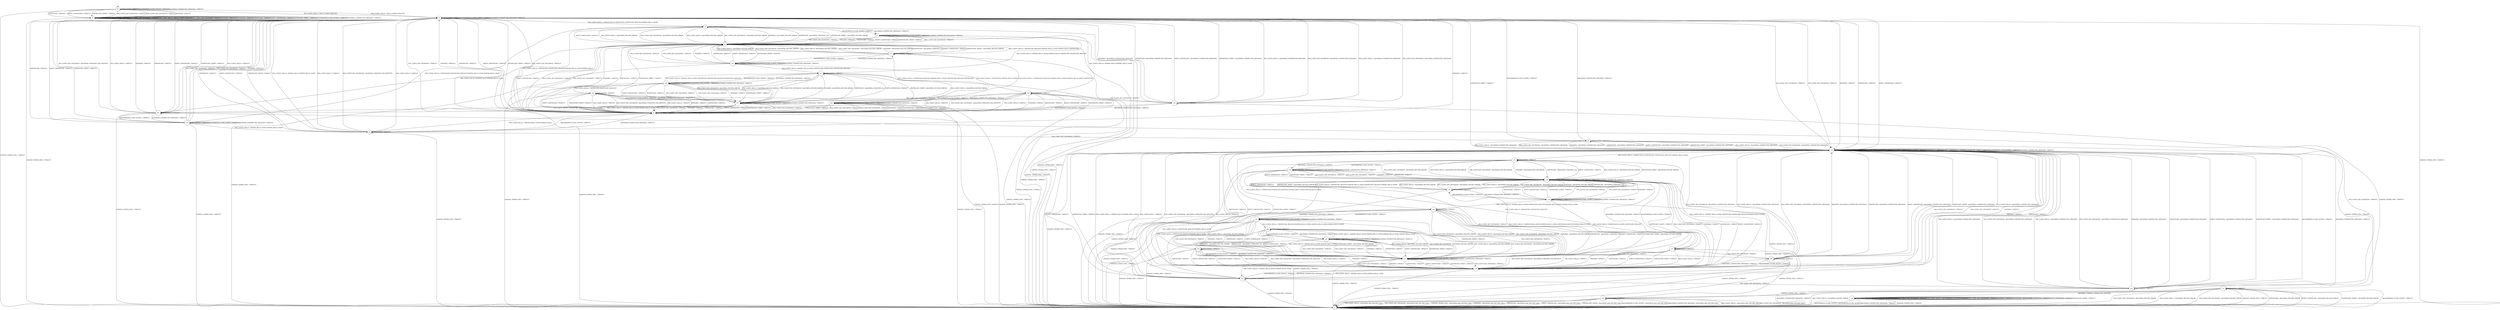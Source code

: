 digraph g {
__start0 [label="" shape="none"];

	s0 [shape="circle" label="s0"];
	s1 [shape="circle" label="s1"];
	s2 [shape="circle" label="s2"];
	s3 [shape="circle" label="s3"];
	s4 [shape="circle" label="s4"];
	s5 [shape="circle" label="s5"];
	s6 [shape="circle" label="s6"];
	s7 [shape="circle" label="s7"];
	s8 [shape="circle" label="s8"];
	s9 [shape="circle" label="s9"];
	s10 [shape="circle" label="s10"];
	s11 [shape="circle" label="s11"];
	s12 [shape="circle" label="s12"];
	s13 [shape="circle" label="s13"];
	s14 [shape="circle" label="s14"];
	s15 [shape="circle" label="s15"];
	s16 [shape="circle" label="s16"];
	s17 [shape="circle" label="s17"];
	s18 [shape="circle" label="s18"];
	s19 [shape="circle" label="s19"];
	s20 [shape="circle" label="s20"];
	s21 [shape="circle" label="s21"];
	s22 [shape="circle" label="s22"];
	s23 [shape="circle" label="s23"];
	s24 [shape="circle" label="s24"];
	s25 [shape="circle" label="s25"];
	s26 [shape="circle" label="s26"];
	s27 [shape="circle" label="s27"];
	s28 [shape="circle" label="s28"];
	s29 [shape="circle" label="s29"];
	s30 [shape="circle" label="s30"];
	s31 [shape="circle" label="s31"];
	s32 [shape="circle" label="s32"];
	s33 [shape="circle" label="s33"];
	s34 [shape="circle" label="s34"];
	s35 [shape="circle" label="s35"];
	s36 [shape="circle" label="s36"];
	s37 [shape="circle" label="s37"];
	s38 [shape="circle" label="s38"];
	s39 [shape="circle" label="s39"];
	s40 [shape="circle" label="s40"];
	s0 -> s2 [label="RSA_CLIENT_HELLO / HELLO_VERIFY_REQUEST"];
	s0 -> s7 [label="RSA_CLIENT_KEY_EXCHANGE / TIMEOUT"];
	s0 -> s2 [label="PSK_CLIENT_HELLO / HELLO_VERIFY_REQUEST"];
	s0 -> s7 [label="PSK_CLIENT_KEY_EXCHANGE / TIMEOUT"];
	s0 -> s1 [label="CHANGE_CIPHER_SPEC / TIMEOUT"];
	s0 -> s7 [label="FINISHED / TIMEOUT"];
	s0 -> s0 [label="APPLICATION / TIMEOUT"];
	s0 -> s7 [label="CERTIFICATE / TIMEOUT"];
	s0 -> s7 [label="EMPTY_CERTIFICATE / TIMEOUT"];
	s0 -> s7 [label="CERTIFICATE_VERIFY / TIMEOUT"];
	s0 -> s0 [label="Alert(WARNING,CLOSE_NOTIFY) / TIMEOUT"];
	s0 -> s0 [label="Alert(FATAL,UNEXPECTED_MESSAGE) / TIMEOUT"];
	s1 -> s1 [label="RSA_CLIENT_HELLO / TIMEOUT"];
	s1 -> s1 [label="RSA_CLIENT_KEY_EXCHANGE / TIMEOUT"];
	s1 -> s1 [label="PSK_CLIENT_HELLO / TIMEOUT"];
	s1 -> s1 [label="PSK_CLIENT_KEY_EXCHANGE / TIMEOUT"];
	s1 -> s1 [label="CHANGE_CIPHER_SPEC / TIMEOUT"];
	s1 -> s1 [label="FINISHED / TIMEOUT"];
	s1 -> s1 [label="APPLICATION / TIMEOUT"];
	s1 -> s1 [label="CERTIFICATE / TIMEOUT"];
	s1 -> s1 [label="EMPTY_CERTIFICATE / TIMEOUT"];
	s1 -> s1 [label="CERTIFICATE_VERIFY / TIMEOUT"];
	s1 -> s1 [label="Alert(WARNING,CLOSE_NOTIFY) / TIMEOUT"];
	s1 -> s1 [label="Alert(FATAL,UNEXPECTED_MESSAGE) / TIMEOUT"];
	s2 -> s3 [label="RSA_CLIENT_HELLO / SERVER_HELLO,CERTIFICATE,CERTIFICATE_REQUEST,SERVER_HELLO_DONE"];
	s2 -> s10 [label="RSA_CLIENT_KEY_EXCHANGE / TIMEOUT"];
	s2 -> s8 [label="PSK_CLIENT_HELLO / SERVER_HELLO,SERVER_HELLO_DONE"];
	s2 -> s10 [label="PSK_CLIENT_KEY_EXCHANGE / TIMEOUT"];
	s2 -> s1 [label="CHANGE_CIPHER_SPEC / TIMEOUT"];
	s2 -> s10 [label="FINISHED / TIMEOUT"];
	s2 -> s2 [label="APPLICATION / TIMEOUT"];
	s2 -> s10 [label="CERTIFICATE / TIMEOUT"];
	s2 -> s10 [label="EMPTY_CERTIFICATE / TIMEOUT"];
	s2 -> s10 [label="CERTIFICATE_VERIFY / TIMEOUT"];
	s2 -> s2 [label="Alert(WARNING,CLOSE_NOTIFY) / TIMEOUT"];
	s2 -> s2 [label="Alert(FATAL,UNEXPECTED_MESSAGE) / TIMEOUT"];
	s3 -> s4 [label="RSA_CLIENT_HELLO / Alert(FATAL,DECODE_ERROR)"];
	s3 -> s4 [label="RSA_CLIENT_KEY_EXCHANGE / Alert(FATAL,DECODE_ERROR)"];
	s3 -> s4 [label="PSK_CLIENT_HELLO / Alert(FATAL,DECODE_ERROR)"];
	s3 -> s4 [label="PSK_CLIENT_KEY_EXCHANGE / Alert(FATAL,DECODE_ERROR)"];
	s3 -> s1 [label="CHANGE_CIPHER_SPEC / TIMEOUT"];
	s3 -> s4 [label="FINISHED / Alert(FATAL,DECODE_ERROR)"];
	s3 -> s3 [label="APPLICATION / TIMEOUT"];
	s3 -> s4 [label="CERTIFICATE / Alert(FATAL,UNKNOWN_CA)"];
	s3 -> s4 [label="EMPTY_CERTIFICATE / TIMEOUT"];
	s3 -> s4 [label="CERTIFICATE_VERIFY / Alert(FATAL,DECODE_ERROR)"];
	s3 -> s5 [label="Alert(WARNING,CLOSE_NOTIFY) / TIMEOUT"];
	s3 -> s5 [label="Alert(FATAL,UNEXPECTED_MESSAGE) / TIMEOUT"];
	s4 -> s30 [label="RSA_CLIENT_HELLO / CERTIFICATE_REQUEST,SERVER_HELLO_DONE,SERVER_HELLO,CERTIFICATE"];
	s4 -> s6 [label="RSA_CLIENT_KEY_EXCHANGE / TIMEOUT"];
	s4 -> s25 [label="PSK_CLIENT_HELLO / SERVER_HELLO,SERVER_HELLO_DONE"];
	s4 -> s6 [label="PSK_CLIENT_KEY_EXCHANGE / TIMEOUT"];
	s4 -> s1 [label="CHANGE_CIPHER_SPEC / TIMEOUT"];
	s4 -> s6 [label="FINISHED / TIMEOUT"];
	s4 -> s4 [label="APPLICATION / TIMEOUT"];
	s4 -> s6 [label="CERTIFICATE / TIMEOUT"];
	s4 -> s6 [label="EMPTY_CERTIFICATE / TIMEOUT"];
	s4 -> s6 [label="CERTIFICATE_VERIFY / TIMEOUT"];
	s4 -> s4 [label="Alert(WARNING,CLOSE_NOTIFY) / TIMEOUT"];
	s4 -> s4 [label="Alert(FATAL,UNEXPECTED_MESSAGE) / TIMEOUT"];
	s5 -> s13 [label="RSA_CLIENT_HELLO / SERVER_HELLO_DONE,SERVER_HELLO,CERTIFICATE,CERTIFICATE_REQUEST"];
	s5 -> s4 [label="RSA_CLIENT_KEY_EXCHANGE / TIMEOUT"];
	s5 -> s28 [label="PSK_CLIENT_HELLO / SERVER_HELLO,SERVER_HELLO_DONE"];
	s5 -> s4 [label="PSK_CLIENT_KEY_EXCHANGE / TIMEOUT"];
	s5 -> s1 [label="CHANGE_CIPHER_SPEC / TIMEOUT"];
	s5 -> s4 [label="FINISHED / TIMEOUT"];
	s5 -> s5 [label="APPLICATION / TIMEOUT"];
	s5 -> s4 [label="CERTIFICATE / TIMEOUT"];
	s5 -> s4 [label="EMPTY_CERTIFICATE / TIMEOUT"];
	s5 -> s4 [label="CERTIFICATE_VERIFY / TIMEOUT"];
	s5 -> s5 [label="Alert(WARNING,CLOSE_NOTIFY) / TIMEOUT"];
	s5 -> s5 [label="Alert(FATAL,UNEXPECTED_MESSAGE) / TIMEOUT"];
	s6 -> s3 [label="RSA_CLIENT_HELLO / CERTIFICATE,CERTIFICATE_REQUEST,SERVER_HELLO_DONE,SERVER_HELLO"];
	s6 -> s2 [label="RSA_CLIENT_KEY_EXCHANGE / TIMEOUT"];
	s6 -> s8 [label="PSK_CLIENT_HELLO / SERVER_HELLO_DONE,SERVER_HELLO"];
	s6 -> s2 [label="PSK_CLIENT_KEY_EXCHANGE / TIMEOUT"];
	s6 -> s1 [label="CHANGE_CIPHER_SPEC / TIMEOUT"];
	s6 -> s2 [label="FINISHED / TIMEOUT"];
	s6 -> s6 [label="APPLICATION / TIMEOUT"];
	s6 -> s2 [label="CERTIFICATE / TIMEOUT"];
	s6 -> s2 [label="EMPTY_CERTIFICATE / TIMEOUT"];
	s6 -> s2 [label="CERTIFICATE_VERIFY / TIMEOUT"];
	s6 -> s6 [label="Alert(WARNING,CLOSE_NOTIFY) / TIMEOUT"];
	s6 -> s6 [label="Alert(FATAL,UNEXPECTED_MESSAGE) / TIMEOUT"];
	s7 -> s7 [label="RSA_CLIENT_HELLO / HELLO_VERIFY_REQUEST"];
	s7 -> s7 [label="RSA_CLIENT_KEY_EXCHANGE / TIMEOUT"];
	s7 -> s7 [label="PSK_CLIENT_HELLO / HELLO_VERIFY_REQUEST"];
	s7 -> s7 [label="PSK_CLIENT_KEY_EXCHANGE / TIMEOUT"];
	s7 -> s1 [label="CHANGE_CIPHER_SPEC / TIMEOUT"];
	s7 -> s7 [label="FINISHED / TIMEOUT"];
	s7 -> s7 [label="APPLICATION / TIMEOUT"];
	s7 -> s7 [label="CERTIFICATE / TIMEOUT"];
	s7 -> s7 [label="EMPTY_CERTIFICATE / TIMEOUT"];
	s7 -> s7 [label="CERTIFICATE_VERIFY / TIMEOUT"];
	s7 -> s7 [label="Alert(WARNING,CLOSE_NOTIFY) / TIMEOUT"];
	s7 -> s7 [label="Alert(FATAL,UNEXPECTED_MESSAGE) / TIMEOUT"];
	s8 -> s2 [label="RSA_CLIENT_HELLO / TIMEOUT"];
	s8 -> s2 [label="RSA_CLIENT_KEY_EXCHANGE / Alert(FATAL,UNKNOWN_PSK_IDENTITY)"];
	s8 -> s2 [label="PSK_CLIENT_HELLO / TIMEOUT"];
	s8 -> s9 [label="PSK_CLIENT_KEY_EXCHANGE / TIMEOUT"];
	s8 -> s1 [label="CHANGE_CIPHER_SPEC / TIMEOUT"];
	s8 -> s2 [label="FINISHED / TIMEOUT"];
	s8 -> s8 [label="APPLICATION / TIMEOUT"];
	s8 -> s2 [label="CERTIFICATE / TIMEOUT"];
	s8 -> s2 [label="EMPTY_CERTIFICATE / TIMEOUT"];
	s8 -> s2 [label="CERTIFICATE_VERIFY / TIMEOUT"];
	s8 -> s6 [label="Alert(WARNING,CLOSE_NOTIFY) / TIMEOUT"];
	s8 -> s6 [label="Alert(FATAL,UNEXPECTED_MESSAGE) / TIMEOUT"];
	s9 -> s10 [label="RSA_CLIENT_HELLO / Alert(FATAL,UNEXPECTED_MESSAGE)"];
	s9 -> s10 [label="RSA_CLIENT_KEY_EXCHANGE / Alert(FATAL,UNEXPECTED_MESSAGE)"];
	s9 -> s10 [label="PSK_CLIENT_HELLO / Alert(FATAL,UNEXPECTED_MESSAGE)"];
	s9 -> s10 [label="PSK_CLIENT_KEY_EXCHANGE / Alert(FATAL,UNEXPECTED_MESSAGE)"];
	s9 -> s12 [label="CHANGE_CIPHER_SPEC / TIMEOUT"];
	s9 -> s10 [label="FINISHED / Alert(FATAL,UNEXPECTED_MESSAGE)"];
	s9 -> s9 [label="APPLICATION / TIMEOUT"];
	s9 -> s10 [label="CERTIFICATE / Alert(FATAL,UNEXPECTED_MESSAGE)"];
	s9 -> s10 [label="EMPTY_CERTIFICATE / Alert(FATAL,UNEXPECTED_MESSAGE)"];
	s9 -> s10 [label="CERTIFICATE_VERIFY / Alert(FATAL,UNEXPECTED_MESSAGE)"];
	s9 -> s2 [label="Alert(WARNING,CLOSE_NOTIFY) / TIMEOUT"];
	s9 -> s2 [label="Alert(FATAL,UNEXPECTED_MESSAGE) / TIMEOUT"];
	s10 -> s11 [label="RSA_CLIENT_HELLO / SERVER_HELLO,CERTIFICATE,CERTIFICATE_REQUEST,SERVER_HELLO_DONE"];
	s10 -> s10 [label="RSA_CLIENT_KEY_EXCHANGE / TIMEOUT"];
	s10 -> s23 [label="PSK_CLIENT_HELLO / SERVER_HELLO,SERVER_HELLO_DONE"];
	s10 -> s10 [label="PSK_CLIENT_KEY_EXCHANGE / TIMEOUT"];
	s10 -> s1 [label="CHANGE_CIPHER_SPEC / TIMEOUT"];
	s10 -> s10 [label="FINISHED / TIMEOUT"];
	s10 -> s10 [label="APPLICATION / TIMEOUT"];
	s10 -> s10 [label="CERTIFICATE / TIMEOUT"];
	s10 -> s10 [label="EMPTY_CERTIFICATE / TIMEOUT"];
	s10 -> s10 [label="CERTIFICATE_VERIFY / TIMEOUT"];
	s10 -> s10 [label="Alert(WARNING,CLOSE_NOTIFY) / TIMEOUT"];
	s10 -> s10 [label="Alert(FATAL,UNEXPECTED_MESSAGE) / TIMEOUT"];
	s11 -> s14 [label="RSA_CLIENT_HELLO / Alert(FATAL,DECODE_ERROR)"];
	s11 -> s14 [label="RSA_CLIENT_KEY_EXCHANGE / Alert(FATAL,DECODE_ERROR)"];
	s11 -> s14 [label="PSK_CLIENT_HELLO / Alert(FATAL,DECODE_ERROR)"];
	s11 -> s14 [label="PSK_CLIENT_KEY_EXCHANGE / Alert(FATAL,DECODE_ERROR)"];
	s11 -> s1 [label="CHANGE_CIPHER_SPEC / TIMEOUT"];
	s11 -> s14 [label="FINISHED / Alert(FATAL,DECODE_ERROR)"];
	s11 -> s11 [label="APPLICATION / TIMEOUT"];
	s11 -> s14 [label="CERTIFICATE / Alert(FATAL,UNKNOWN_CA)"];
	s11 -> s14 [label="EMPTY_CERTIFICATE / TIMEOUT"];
	s11 -> s14 [label="CERTIFICATE_VERIFY / Alert(FATAL,DECODE_ERROR)"];
	s11 -> s15 [label="Alert(WARNING,CLOSE_NOTIFY) / TIMEOUT"];
	s11 -> s15 [label="Alert(FATAL,UNEXPECTED_MESSAGE) / TIMEOUT"];
	s12 -> s1 [label="RSA_CLIENT_HELLO / Alert(FATAL,DECODE_ERROR)"];
	s12 -> s1 [label="RSA_CLIENT_KEY_EXCHANGE / Alert(FATAL,DECODE_ERROR)"];
	s12 -> s1 [label="PSK_CLIENT_HELLO / Alert(FATAL,DECODE_ERROR)"];
	s12 -> s1 [label="PSK_CLIENT_KEY_EXCHANGE / Alert(FATAL,DECODE_ERROR)"];
	s12 -> s1 [label="CHANGE_CIPHER_SPEC / TIMEOUT"];
	s12 -> s16 [label="FINISHED / CHANGE_CIPHER_SPEC,FINISHED"];
	s12 -> s12 [label="APPLICATION / TIMEOUT"];
	s12 -> s1 [label="CERTIFICATE / Alert(FATAL,DECODE_ERROR)"];
	s12 -> s1 [label="EMPTY_CERTIFICATE / Alert(FATAL,DECODE_ERROR)"];
	s12 -> s1 [label="CERTIFICATE_VERIFY / Alert(FATAL,DECODE_ERROR)"];
	s12 -> s1 [label="Alert(WARNING,CLOSE_NOTIFY) / TIMEOUT"];
	s12 -> s1 [label="Alert(FATAL,UNEXPECTED_MESSAGE) / TIMEOUT"];
	s13 -> s17 [label="RSA_CLIENT_HELLO / Alert(FATAL,DECODE_ERROR)"];
	s13 -> s17 [label="RSA_CLIENT_KEY_EXCHANGE / Alert(FATAL,DECODE_ERROR)"];
	s13 -> s17 [label="PSK_CLIENT_HELLO / Alert(FATAL,DECODE_ERROR)"];
	s13 -> s17 [label="PSK_CLIENT_KEY_EXCHANGE / Alert(FATAL,DECODE_ERROR)"];
	s13 -> s1 [label="CHANGE_CIPHER_SPEC / TIMEOUT"];
	s13 -> s17 [label="FINISHED / Alert(FATAL,DECODE_ERROR)"];
	s13 -> s13 [label="APPLICATION / TIMEOUT"];
	s13 -> s17 [label="CERTIFICATE / Alert(FATAL,UNKNOWN_CA)"];
	s13 -> s17 [label="EMPTY_CERTIFICATE / TIMEOUT"];
	s13 -> s17 [label="CERTIFICATE_VERIFY / Alert(FATAL,DECODE_ERROR)"];
	s13 -> s18 [label="Alert(WARNING,CLOSE_NOTIFY) / TIMEOUT"];
	s13 -> s18 [label="Alert(FATAL,UNEXPECTED_MESSAGE) / TIMEOUT"];
	s14 -> s37 [label="RSA_CLIENT_HELLO / CERTIFICATE_REQUEST,SERVER_HELLO_DONE,CERTIFICATE_REQUEST,SERVER_HELLO_DONE"];
	s14 -> s19 [label="RSA_CLIENT_KEY_EXCHANGE / TIMEOUT"];
	s14 -> s23 [label="PSK_CLIENT_HELLO / CERTIFICATE_REQUEST,SERVER_HELLO_DONE"];
	s14 -> s19 [label="PSK_CLIENT_KEY_EXCHANGE / TIMEOUT"];
	s14 -> s1 [label="CHANGE_CIPHER_SPEC / TIMEOUT"];
	s14 -> s19 [label="FINISHED / TIMEOUT"];
	s14 -> s14 [label="APPLICATION / TIMEOUT"];
	s14 -> s19 [label="CERTIFICATE / TIMEOUT"];
	s14 -> s19 [label="EMPTY_CERTIFICATE / TIMEOUT"];
	s14 -> s19 [label="CERTIFICATE_VERIFY / TIMEOUT"];
	s14 -> s14 [label="Alert(WARNING,CLOSE_NOTIFY) / TIMEOUT"];
	s14 -> s14 [label="Alert(FATAL,UNEXPECTED_MESSAGE) / TIMEOUT"];
	s15 -> s20 [label="RSA_CLIENT_HELLO / CERTIFICATE,CERTIFICATE_REQUEST,SERVER_HELLO_DONE,SERVER_HELLO_DONE"];
	s15 -> s14 [label="RSA_CLIENT_KEY_EXCHANGE / TIMEOUT"];
	s15 -> s27 [label="PSK_CLIENT_HELLO / CERTIFICATE,CERTIFICATE_REQUEST"];
	s15 -> s14 [label="PSK_CLIENT_KEY_EXCHANGE / TIMEOUT"];
	s15 -> s1 [label="CHANGE_CIPHER_SPEC / TIMEOUT"];
	s15 -> s14 [label="FINISHED / TIMEOUT"];
	s15 -> s15 [label="APPLICATION / TIMEOUT"];
	s15 -> s14 [label="CERTIFICATE / TIMEOUT"];
	s15 -> s14 [label="EMPTY_CERTIFICATE / TIMEOUT"];
	s15 -> s14 [label="CERTIFICATE_VERIFY / TIMEOUT"];
	s15 -> s15 [label="Alert(WARNING,CLOSE_NOTIFY) / TIMEOUT"];
	s15 -> s15 [label="Alert(FATAL,UNEXPECTED_MESSAGE) / TIMEOUT"];
	s16 -> s16 [label="RSA_CLIENT_HELLO / Alert(WARNING,NO_RENEGOTIATION)"];
	s16 -> s16 [label="RSA_CLIENT_KEY_EXCHANGE / TIMEOUT"];
	s16 -> s16 [label="PSK_CLIENT_HELLO / Alert(WARNING,NO_RENEGOTIATION)"];
	s16 -> s16 [label="PSK_CLIENT_KEY_EXCHANGE / TIMEOUT"];
	s16 -> s1 [label="CHANGE_CIPHER_SPEC / TIMEOUT"];
	s16 -> s16 [label="FINISHED / TIMEOUT"];
	s16 -> s16 [label="APPLICATION / APPLICATION"];
	s16 -> s16 [label="CERTIFICATE / TIMEOUT"];
	s16 -> s16 [label="EMPTY_CERTIFICATE / TIMEOUT"];
	s16 -> s16 [label="CERTIFICATE_VERIFY / TIMEOUT"];
	s16 -> s1 [label="Alert(WARNING,CLOSE_NOTIFY) / Alert(WARNING,CLOSE_NOTIFY)"];
	s16 -> s1 [label="Alert(FATAL,UNEXPECTED_MESSAGE) / TIMEOUT"];
	s17 -> s30 [label="RSA_CLIENT_HELLO / CERTIFICATE_REQUEST,SERVER_HELLO_DONE,CERTIFICATE_REQUEST,CERTIFICATE"];
	s17 -> s6 [label="RSA_CLIENT_KEY_EXCHANGE / TIMEOUT"];
	s17 -> s25 [label="PSK_CLIENT_HELLO / CERTIFICATE_REQUEST,SERVER_HELLO_DONE"];
	s17 -> s6 [label="PSK_CLIENT_KEY_EXCHANGE / TIMEOUT"];
	s17 -> s1 [label="CHANGE_CIPHER_SPEC / TIMEOUT"];
	s17 -> s6 [label="FINISHED / TIMEOUT"];
	s17 -> s17 [label="APPLICATION / TIMEOUT"];
	s17 -> s6 [label="CERTIFICATE / TIMEOUT"];
	s17 -> s6 [label="EMPTY_CERTIFICATE / TIMEOUT"];
	s17 -> s6 [label="CERTIFICATE_VERIFY / TIMEOUT"];
	s17 -> s17 [label="Alert(WARNING,CLOSE_NOTIFY) / TIMEOUT"];
	s17 -> s17 [label="Alert(FATAL,UNEXPECTED_MESSAGE) / TIMEOUT"];
	s18 -> s13 [label="RSA_CLIENT_HELLO / SERVER_HELLO_DONE,CERTIFICATE,CERTIFICATE_REQUEST,CERTIFICATE_REQUEST"];
	s18 -> s17 [label="RSA_CLIENT_KEY_EXCHANGE / TIMEOUT"];
	s18 -> s24 [label="PSK_CLIENT_HELLO / CERTIFICATE,CERTIFICATE_REQUEST"];
	s18 -> s17 [label="PSK_CLIENT_KEY_EXCHANGE / TIMEOUT"];
	s18 -> s1 [label="CHANGE_CIPHER_SPEC / TIMEOUT"];
	s18 -> s17 [label="FINISHED / TIMEOUT"];
	s18 -> s18 [label="APPLICATION / TIMEOUT"];
	s18 -> s17 [label="CERTIFICATE / TIMEOUT"];
	s18 -> s17 [label="EMPTY_CERTIFICATE / TIMEOUT"];
	s18 -> s17 [label="CERTIFICATE_VERIFY / TIMEOUT"];
	s18 -> s18 [label="Alert(WARNING,CLOSE_NOTIFY) / TIMEOUT"];
	s18 -> s18 [label="Alert(FATAL,UNEXPECTED_MESSAGE) / TIMEOUT"];
	s19 -> s11 [label="RSA_CLIENT_HELLO / SERVER_HELLO_DONE,CERTIFICATE,CERTIFICATE_REQUEST,SERVER_HELLO_DONE"];
	s19 -> s10 [label="RSA_CLIENT_KEY_EXCHANGE / TIMEOUT"];
	s19 -> s23 [label="PSK_CLIENT_HELLO / SERVER_HELLO_DONE,SERVER_HELLO_DONE"];
	s19 -> s10 [label="PSK_CLIENT_KEY_EXCHANGE / TIMEOUT"];
	s19 -> s1 [label="CHANGE_CIPHER_SPEC / TIMEOUT"];
	s19 -> s10 [label="FINISHED / TIMEOUT"];
	s19 -> s19 [label="APPLICATION / TIMEOUT"];
	s19 -> s10 [label="CERTIFICATE / TIMEOUT"];
	s19 -> s10 [label="EMPTY_CERTIFICATE / TIMEOUT"];
	s19 -> s10 [label="CERTIFICATE_VERIFY / TIMEOUT"];
	s19 -> s19 [label="Alert(WARNING,CLOSE_NOTIFY) / TIMEOUT"];
	s19 -> s19 [label="Alert(FATAL,UNEXPECTED_MESSAGE) / TIMEOUT"];
	s20 -> s21 [label="RSA_CLIENT_HELLO / Alert(FATAL,DECODE_ERROR)"];
	s20 -> s21 [label="RSA_CLIENT_KEY_EXCHANGE / Alert(FATAL,DECODE_ERROR)"];
	s20 -> s21 [label="PSK_CLIENT_HELLO / Alert(FATAL,DECODE_ERROR)"];
	s20 -> s21 [label="PSK_CLIENT_KEY_EXCHANGE / Alert(FATAL,DECODE_ERROR)"];
	s20 -> s1 [label="CHANGE_CIPHER_SPEC / TIMEOUT"];
	s20 -> s21 [label="FINISHED / Alert(FATAL,DECODE_ERROR)"];
	s20 -> s20 [label="APPLICATION / TIMEOUT"];
	s20 -> s21 [label="CERTIFICATE / Alert(FATAL,UNKNOWN_CA)"];
	s20 -> s21 [label="EMPTY_CERTIFICATE / TIMEOUT"];
	s20 -> s21 [label="CERTIFICATE_VERIFY / Alert(FATAL,DECODE_ERROR)"];
	s20 -> s22 [label="Alert(WARNING,CLOSE_NOTIFY) / TIMEOUT"];
	s20 -> s22 [label="Alert(FATAL,UNEXPECTED_MESSAGE) / TIMEOUT"];
	s21 -> s37 [label="RSA_CLIENT_HELLO / SERVER_HELLO_DONE,SERVER_HELLO_DONE,CERTIFICATE_REQUEST,SERVER_HELLO_DONE"];
	s21 -> s19 [label="RSA_CLIENT_KEY_EXCHANGE / TIMEOUT"];
	s21 -> s23 [label="PSK_CLIENT_HELLO / SERVER_HELLO_DONE,SERVER_HELLO_DONE"];
	s21 -> s19 [label="PSK_CLIENT_KEY_EXCHANGE / TIMEOUT"];
	s21 -> s1 [label="CHANGE_CIPHER_SPEC / TIMEOUT"];
	s21 -> s19 [label="FINISHED / TIMEOUT"];
	s21 -> s21 [label="APPLICATION / TIMEOUT"];
	s21 -> s19 [label="CERTIFICATE / TIMEOUT"];
	s21 -> s19 [label="EMPTY_CERTIFICATE / TIMEOUT"];
	s21 -> s19 [label="CERTIFICATE_VERIFY / TIMEOUT"];
	s21 -> s21 [label="Alert(WARNING,CLOSE_NOTIFY) / TIMEOUT"];
	s21 -> s21 [label="Alert(FATAL,UNEXPECTED_MESSAGE) / TIMEOUT"];
	s22 -> s39 [label="RSA_CLIENT_HELLO / CERTIFICATE_REQUEST,SERVER_HELLO_DONE,SERVER_HELLO_DONE,SERVER_HELLO_DONE"];
	s22 -> s21 [label="RSA_CLIENT_KEY_EXCHANGE / TIMEOUT"];
	s22 -> s26 [label="PSK_CLIENT_HELLO / CERTIFICATE_REQUEST,SERVER_HELLO_DONE"];
	s22 -> s21 [label="PSK_CLIENT_KEY_EXCHANGE / TIMEOUT"];
	s22 -> s1 [label="CHANGE_CIPHER_SPEC / TIMEOUT"];
	s22 -> s21 [label="FINISHED / TIMEOUT"];
	s22 -> s22 [label="APPLICATION / TIMEOUT"];
	s22 -> s21 [label="CERTIFICATE / TIMEOUT"];
	s22 -> s21 [label="EMPTY_CERTIFICATE / TIMEOUT"];
	s22 -> s21 [label="CERTIFICATE_VERIFY / TIMEOUT"];
	s22 -> s22 [label="Alert(WARNING,CLOSE_NOTIFY) / TIMEOUT"];
	s22 -> s22 [label="Alert(FATAL,UNEXPECTED_MESSAGE) / TIMEOUT"];
	s23 -> s10 [label="RSA_CLIENT_HELLO / TIMEOUT"];
	s23 -> s10 [label="RSA_CLIENT_KEY_EXCHANGE / Alert(FATAL,UNKNOWN_PSK_IDENTITY)"];
	s23 -> s10 [label="PSK_CLIENT_HELLO / TIMEOUT"];
	s23 -> s33 [label="PSK_CLIENT_KEY_EXCHANGE / TIMEOUT"];
	s23 -> s1 [label="CHANGE_CIPHER_SPEC / TIMEOUT"];
	s23 -> s10 [label="FINISHED / TIMEOUT"];
	s23 -> s23 [label="APPLICATION / TIMEOUT"];
	s23 -> s10 [label="CERTIFICATE / TIMEOUT"];
	s23 -> s10 [label="EMPTY_CERTIFICATE / TIMEOUT"];
	s23 -> s10 [label="CERTIFICATE_VERIFY / TIMEOUT"];
	s23 -> s19 [label="Alert(WARNING,CLOSE_NOTIFY) / TIMEOUT"];
	s23 -> s19 [label="Alert(FATAL,UNEXPECTED_MESSAGE) / TIMEOUT"];
	s24 -> s6 [label="RSA_CLIENT_HELLO / TIMEOUT"];
	s24 -> s6 [label="RSA_CLIENT_KEY_EXCHANGE / Alert(FATAL,UNKNOWN_PSK_IDENTITY)"];
	s24 -> s6 [label="PSK_CLIENT_HELLO / TIMEOUT"];
	s24 -> s35 [label="PSK_CLIENT_KEY_EXCHANGE / TIMEOUT"];
	s24 -> s1 [label="CHANGE_CIPHER_SPEC / TIMEOUT"];
	s24 -> s6 [label="FINISHED / TIMEOUT"];
	s24 -> s24 [label="APPLICATION / TIMEOUT"];
	s24 -> s6 [label="CERTIFICATE / TIMEOUT"];
	s24 -> s6 [label="EMPTY_CERTIFICATE / TIMEOUT"];
	s24 -> s6 [label="CERTIFICATE_VERIFY / TIMEOUT"];
	s24 -> s17 [label="Alert(WARNING,CLOSE_NOTIFY) / TIMEOUT"];
	s24 -> s17 [label="Alert(FATAL,UNEXPECTED_MESSAGE) / TIMEOUT"];
	s25 -> s2 [label="RSA_CLIENT_HELLO / TIMEOUT"];
	s25 -> s2 [label="RSA_CLIENT_KEY_EXCHANGE / Alert(FATAL,UNKNOWN_PSK_IDENTITY)"];
	s25 -> s2 [label="PSK_CLIENT_HELLO / TIMEOUT"];
	s25 -> s33 [label="PSK_CLIENT_KEY_EXCHANGE / TIMEOUT"];
	s25 -> s1 [label="CHANGE_CIPHER_SPEC / TIMEOUT"];
	s25 -> s2 [label="FINISHED / TIMEOUT"];
	s25 -> s25 [label="APPLICATION / TIMEOUT"];
	s25 -> s2 [label="CERTIFICATE / TIMEOUT"];
	s25 -> s2 [label="EMPTY_CERTIFICATE / TIMEOUT"];
	s25 -> s2 [label="CERTIFICATE_VERIFY / TIMEOUT"];
	s25 -> s32 [label="Alert(WARNING,CLOSE_NOTIFY) / TIMEOUT"];
	s25 -> s32 [label="Alert(FATAL,UNEXPECTED_MESSAGE) / TIMEOUT"];
	s26 -> s19 [label="RSA_CLIENT_HELLO / TIMEOUT"];
	s26 -> s19 [label="RSA_CLIENT_KEY_EXCHANGE / Alert(FATAL,UNKNOWN_PSK_IDENTITY)"];
	s26 -> s19 [label="PSK_CLIENT_HELLO / TIMEOUT"];
	s26 -> s36 [label="PSK_CLIENT_KEY_EXCHANGE / TIMEOUT"];
	s26 -> s1 [label="CHANGE_CIPHER_SPEC / TIMEOUT"];
	s26 -> s19 [label="FINISHED / TIMEOUT"];
	s26 -> s26 [label="APPLICATION / TIMEOUT"];
	s26 -> s19 [label="CERTIFICATE / TIMEOUT"];
	s26 -> s19 [label="EMPTY_CERTIFICATE / TIMEOUT"];
	s26 -> s19 [label="CERTIFICATE_VERIFY / TIMEOUT"];
	s26 -> s21 [label="Alert(WARNING,CLOSE_NOTIFY) / TIMEOUT"];
	s26 -> s21 [label="Alert(FATAL,UNEXPECTED_MESSAGE) / TIMEOUT"];
	s27 -> s19 [label="RSA_CLIENT_HELLO / TIMEOUT"];
	s27 -> s19 [label="RSA_CLIENT_KEY_EXCHANGE / Alert(FATAL,UNKNOWN_PSK_IDENTITY)"];
	s27 -> s19 [label="PSK_CLIENT_HELLO / TIMEOUT"];
	s27 -> s36 [label="PSK_CLIENT_KEY_EXCHANGE / TIMEOUT"];
	s27 -> s1 [label="CHANGE_CIPHER_SPEC / TIMEOUT"];
	s27 -> s19 [label="FINISHED / TIMEOUT"];
	s27 -> s27 [label="APPLICATION / TIMEOUT"];
	s27 -> s19 [label="CERTIFICATE / TIMEOUT"];
	s27 -> s19 [label="EMPTY_CERTIFICATE / TIMEOUT"];
	s27 -> s19 [label="CERTIFICATE_VERIFY / TIMEOUT"];
	s27 -> s14 [label="Alert(WARNING,CLOSE_NOTIFY) / TIMEOUT"];
	s27 -> s14 [label="Alert(FATAL,UNEXPECTED_MESSAGE) / TIMEOUT"];
	s28 -> s6 [label="RSA_CLIENT_HELLO / TIMEOUT"];
	s28 -> s6 [label="RSA_CLIENT_KEY_EXCHANGE / Alert(FATAL,UNKNOWN_PSK_IDENTITY)"];
	s28 -> s6 [label="PSK_CLIENT_HELLO / TIMEOUT"];
	s28 -> s35 [label="PSK_CLIENT_KEY_EXCHANGE / TIMEOUT"];
	s28 -> s1 [label="CHANGE_CIPHER_SPEC / TIMEOUT"];
	s28 -> s6 [label="FINISHED / TIMEOUT"];
	s28 -> s28 [label="APPLICATION / TIMEOUT"];
	s28 -> s6 [label="CERTIFICATE / TIMEOUT"];
	s28 -> s6 [label="EMPTY_CERTIFICATE / TIMEOUT"];
	s28 -> s6 [label="CERTIFICATE_VERIFY / TIMEOUT"];
	s28 -> s29 [label="Alert(WARNING,CLOSE_NOTIFY) / TIMEOUT"];
	s28 -> s29 [label="Alert(FATAL,UNEXPECTED_MESSAGE) / TIMEOUT"];
	s29 -> s30 [label="RSA_CLIENT_HELLO / CERTIFICATE_REQUEST,SERVER_HELLO_DONE,SERVER_HELLO_DONE,CERTIFICATE"];
	s29 -> s6 [label="RSA_CLIENT_KEY_EXCHANGE / TIMEOUT"];
	s29 -> s25 [label="PSK_CLIENT_HELLO / SERVER_HELLO_DONE,SERVER_HELLO_DONE"];
	s29 -> s6 [label="PSK_CLIENT_KEY_EXCHANGE / TIMEOUT"];
	s29 -> s1 [label="CHANGE_CIPHER_SPEC / TIMEOUT"];
	s29 -> s6 [label="FINISHED / TIMEOUT"];
	s29 -> s29 [label="APPLICATION / TIMEOUT"];
	s29 -> s6 [label="CERTIFICATE / TIMEOUT"];
	s29 -> s6 [label="EMPTY_CERTIFICATE / TIMEOUT"];
	s29 -> s6 [label="CERTIFICATE_VERIFY / TIMEOUT"];
	s29 -> s29 [label="Alert(WARNING,CLOSE_NOTIFY) / TIMEOUT"];
	s29 -> s29 [label="Alert(FATAL,UNEXPECTED_MESSAGE) / TIMEOUT"];
	s30 -> s4 [label="RSA_CLIENT_HELLO / Alert(FATAL,DECODE_ERROR)"];
	s30 -> s4 [label="RSA_CLIENT_KEY_EXCHANGE / Alert(FATAL,DECODE_ERROR)"];
	s30 -> s4 [label="PSK_CLIENT_HELLO / Alert(FATAL,DECODE_ERROR)"];
	s30 -> s4 [label="PSK_CLIENT_KEY_EXCHANGE / Alert(FATAL,DECODE_ERROR)"];
	s30 -> s1 [label="CHANGE_CIPHER_SPEC / TIMEOUT"];
	s30 -> s4 [label="FINISHED / Alert(FATAL,DECODE_ERROR)"];
	s30 -> s30 [label="APPLICATION / TIMEOUT"];
	s30 -> s4 [label="CERTIFICATE / Alert(FATAL,UNKNOWN_CA)"];
	s30 -> s4 [label="EMPTY_CERTIFICATE / TIMEOUT"];
	s30 -> s4 [label="CERTIFICATE_VERIFY / Alert(FATAL,DECODE_ERROR)"];
	s30 -> s31 [label="Alert(WARNING,CLOSE_NOTIFY) / TIMEOUT"];
	s30 -> s31 [label="Alert(FATAL,UNEXPECTED_MESSAGE) / TIMEOUT"];
	s31 -> s13 [label="RSA_CLIENT_HELLO / SERVER_HELLO_DONE,CERTIFICATE,CERTIFICATE,CERTIFICATE_REQUEST"];
	s31 -> s4 [label="RSA_CLIENT_KEY_EXCHANGE / TIMEOUT"];
	s31 -> s28 [label="PSK_CLIENT_HELLO / CERTIFICATE,SERVER_HELLO_DONE"];
	s31 -> s4 [label="PSK_CLIENT_KEY_EXCHANGE / TIMEOUT"];
	s31 -> s1 [label="CHANGE_CIPHER_SPEC / TIMEOUT"];
	s31 -> s4 [label="FINISHED / TIMEOUT"];
	s31 -> s31 [label="APPLICATION / TIMEOUT"];
	s31 -> s4 [label="CERTIFICATE / TIMEOUT"];
	s31 -> s4 [label="EMPTY_CERTIFICATE / TIMEOUT"];
	s31 -> s4 [label="CERTIFICATE_VERIFY / TIMEOUT"];
	s31 -> s31 [label="Alert(WARNING,CLOSE_NOTIFY) / TIMEOUT"];
	s31 -> s31 [label="Alert(FATAL,UNEXPECTED_MESSAGE) / TIMEOUT"];
	s32 -> s3 [label="RSA_CLIENT_HELLO / CERTIFICATE,CERTIFICATE_REQUEST,SERVER_HELLO_DONE,SERVER_HELLO_DONE"];
	s32 -> s2 [label="RSA_CLIENT_KEY_EXCHANGE / TIMEOUT"];
	s32 -> s8 [label="PSK_CLIENT_HELLO / SERVER_HELLO_DONE,SERVER_HELLO_DONE"];
	s32 -> s2 [label="PSK_CLIENT_KEY_EXCHANGE / TIMEOUT"];
	s32 -> s1 [label="CHANGE_CIPHER_SPEC / TIMEOUT"];
	s32 -> s2 [label="FINISHED / TIMEOUT"];
	s32 -> s32 [label="APPLICATION / TIMEOUT"];
	s32 -> s2 [label="CERTIFICATE / TIMEOUT"];
	s32 -> s2 [label="EMPTY_CERTIFICATE / TIMEOUT"];
	s32 -> s2 [label="CERTIFICATE_VERIFY / TIMEOUT"];
	s32 -> s32 [label="Alert(WARNING,CLOSE_NOTIFY) / TIMEOUT"];
	s32 -> s32 [label="Alert(FATAL,UNEXPECTED_MESSAGE) / TIMEOUT"];
	s33 -> s10 [label="RSA_CLIENT_HELLO / Alert(FATAL,UNEXPECTED_MESSAGE)"];
	s33 -> s10 [label="RSA_CLIENT_KEY_EXCHANGE / Alert(FATAL,UNEXPECTED_MESSAGE)"];
	s33 -> s10 [label="PSK_CLIENT_HELLO / Alert(FATAL,UNEXPECTED_MESSAGE)"];
	s33 -> s10 [label="PSK_CLIENT_KEY_EXCHANGE / Alert(FATAL,UNEXPECTED_MESSAGE)"];
	s33 -> s34 [label="CHANGE_CIPHER_SPEC / TIMEOUT"];
	s33 -> s10 [label="FINISHED / Alert(FATAL,UNEXPECTED_MESSAGE)"];
	s33 -> s33 [label="APPLICATION / TIMEOUT"];
	s33 -> s10 [label="CERTIFICATE / Alert(FATAL,UNEXPECTED_MESSAGE)"];
	s33 -> s10 [label="EMPTY_CERTIFICATE / Alert(FATAL,UNEXPECTED_MESSAGE)"];
	s33 -> s10 [label="CERTIFICATE_VERIFY / Alert(FATAL,UNEXPECTED_MESSAGE)"];
	s33 -> s10 [label="Alert(WARNING,CLOSE_NOTIFY) / TIMEOUT"];
	s33 -> s10 [label="Alert(FATAL,UNEXPECTED_MESSAGE) / TIMEOUT"];
	s34 -> s1 [label="RSA_CLIENT_HELLO / Alert(FATAL,BAD_RECORD_MAC)"];
	s34 -> s1 [label="RSA_CLIENT_KEY_EXCHANGE / Alert(FATAL,BAD_RECORD_MAC)"];
	s34 -> s1 [label="PSK_CLIENT_HELLO / Alert(FATAL,BAD_RECORD_MAC)"];
	s34 -> s1 [label="PSK_CLIENT_KEY_EXCHANGE / Alert(FATAL,BAD_RECORD_MAC)"];
	s34 -> s1 [label="CHANGE_CIPHER_SPEC / Alert(FATAL,BAD_RECORD_MAC)"];
	s34 -> s1 [label="FINISHED / Alert(FATAL,BAD_RECORD_MAC)"];
	s34 -> s34 [label="APPLICATION / TIMEOUT"];
	s34 -> s1 [label="CERTIFICATE / Alert(FATAL,BAD_RECORD_MAC)"];
	s34 -> s1 [label="EMPTY_CERTIFICATE / Alert(FATAL,BAD_RECORD_MAC)"];
	s34 -> s1 [label="CERTIFICATE_VERIFY / Alert(FATAL,BAD_RECORD_MAC)"];
	s34 -> s1 [label="Alert(WARNING,CLOSE_NOTIFY) / Alert(FATAL,BAD_RECORD_MAC)"];
	s34 -> s1 [label="Alert(FATAL,UNEXPECTED_MESSAGE) / Alert(FATAL,BAD_RECORD_MAC)"];
	s35 -> s2 [label="RSA_CLIENT_HELLO / Alert(FATAL,UNEXPECTED_MESSAGE)"];
	s35 -> s2 [label="RSA_CLIENT_KEY_EXCHANGE / Alert(FATAL,UNEXPECTED_MESSAGE)"];
	s35 -> s2 [label="PSK_CLIENT_HELLO / Alert(FATAL,UNEXPECTED_MESSAGE)"];
	s35 -> s2 [label="PSK_CLIENT_KEY_EXCHANGE / Alert(FATAL,UNEXPECTED_MESSAGE)"];
	s35 -> s34 [label="CHANGE_CIPHER_SPEC / TIMEOUT"];
	s35 -> s2 [label="FINISHED / Alert(FATAL,UNEXPECTED_MESSAGE)"];
	s35 -> s35 [label="APPLICATION / TIMEOUT"];
	s35 -> s2 [label="CERTIFICATE / Alert(FATAL,UNEXPECTED_MESSAGE)"];
	s35 -> s2 [label="EMPTY_CERTIFICATE / Alert(FATAL,UNEXPECTED_MESSAGE)"];
	s35 -> s2 [label="CERTIFICATE_VERIFY / Alert(FATAL,UNEXPECTED_MESSAGE)"];
	s35 -> s6 [label="Alert(WARNING,CLOSE_NOTIFY) / TIMEOUT"];
	s35 -> s6 [label="Alert(FATAL,UNEXPECTED_MESSAGE) / TIMEOUT"];
	s36 -> s10 [label="RSA_CLIENT_HELLO / Alert(FATAL,UNEXPECTED_MESSAGE)"];
	s36 -> s10 [label="RSA_CLIENT_KEY_EXCHANGE / Alert(FATAL,UNEXPECTED_MESSAGE)"];
	s36 -> s10 [label="PSK_CLIENT_HELLO / Alert(FATAL,UNEXPECTED_MESSAGE)"];
	s36 -> s10 [label="PSK_CLIENT_KEY_EXCHANGE / Alert(FATAL,UNEXPECTED_MESSAGE)"];
	s36 -> s34 [label="CHANGE_CIPHER_SPEC / TIMEOUT"];
	s36 -> s10 [label="FINISHED / Alert(FATAL,UNEXPECTED_MESSAGE)"];
	s36 -> s36 [label="APPLICATION / TIMEOUT"];
	s36 -> s10 [label="CERTIFICATE / Alert(FATAL,UNEXPECTED_MESSAGE)"];
	s36 -> s10 [label="EMPTY_CERTIFICATE / Alert(FATAL,UNEXPECTED_MESSAGE)"];
	s36 -> s10 [label="CERTIFICATE_VERIFY / Alert(FATAL,UNEXPECTED_MESSAGE)"];
	s36 -> s19 [label="Alert(WARNING,CLOSE_NOTIFY) / TIMEOUT"];
	s36 -> s19 [label="Alert(FATAL,UNEXPECTED_MESSAGE) / TIMEOUT"];
	s37 -> s14 [label="RSA_CLIENT_HELLO / Alert(FATAL,DECODE_ERROR)"];
	s37 -> s14 [label="RSA_CLIENT_KEY_EXCHANGE / Alert(FATAL,DECODE_ERROR)"];
	s37 -> s14 [label="PSK_CLIENT_HELLO / Alert(FATAL,DECODE_ERROR)"];
	s37 -> s14 [label="PSK_CLIENT_KEY_EXCHANGE / Alert(FATAL,DECODE_ERROR)"];
	s37 -> s1 [label="CHANGE_CIPHER_SPEC / TIMEOUT"];
	s37 -> s14 [label="FINISHED / Alert(FATAL,DECODE_ERROR)"];
	s37 -> s37 [label="APPLICATION / TIMEOUT"];
	s37 -> s14 [label="CERTIFICATE / Alert(FATAL,UNKNOWN_CA)"];
	s37 -> s14 [label="EMPTY_CERTIFICATE / TIMEOUT"];
	s37 -> s14 [label="CERTIFICATE_VERIFY / Alert(FATAL,DECODE_ERROR)"];
	s37 -> s38 [label="Alert(WARNING,CLOSE_NOTIFY) / TIMEOUT"];
	s37 -> s38 [label="Alert(FATAL,UNEXPECTED_MESSAGE) / TIMEOUT"];
	s38 -> s20 [label="RSA_CLIENT_HELLO / SERVER_HELLO_DONE,CERTIFICATE_REQUEST,SERVER_HELLO_DONE,SERVER_HELLO_DONE"];
	s38 -> s14 [label="RSA_CLIENT_KEY_EXCHANGE / TIMEOUT"];
	s38 -> s27 [label="PSK_CLIENT_HELLO / SERVER_HELLO_DONE,CERTIFICATE_REQUEST"];
	s38 -> s14 [label="PSK_CLIENT_KEY_EXCHANGE / TIMEOUT"];
	s38 -> s1 [label="CHANGE_CIPHER_SPEC / TIMEOUT"];
	s38 -> s14 [label="FINISHED / TIMEOUT"];
	s38 -> s38 [label="APPLICATION / TIMEOUT"];
	s38 -> s14 [label="CERTIFICATE / TIMEOUT"];
	s38 -> s14 [label="EMPTY_CERTIFICATE / TIMEOUT"];
	s38 -> s14 [label="CERTIFICATE_VERIFY / TIMEOUT"];
	s38 -> s38 [label="Alert(WARNING,CLOSE_NOTIFY) / TIMEOUT"];
	s38 -> s38 [label="Alert(FATAL,UNEXPECTED_MESSAGE) / TIMEOUT"];
	s39 -> s21 [label="RSA_CLIENT_HELLO / Alert(FATAL,DECODE_ERROR)"];
	s39 -> s21 [label="RSA_CLIENT_KEY_EXCHANGE / Alert(FATAL,DECODE_ERROR)"];
	s39 -> s21 [label="PSK_CLIENT_HELLO / Alert(FATAL,DECODE_ERROR)"];
	s39 -> s21 [label="PSK_CLIENT_KEY_EXCHANGE / Alert(FATAL,DECODE_ERROR)"];
	s39 -> s1 [label="CHANGE_CIPHER_SPEC / TIMEOUT"];
	s39 -> s21 [label="FINISHED / Alert(FATAL,DECODE_ERROR)"];
	s39 -> s39 [label="APPLICATION / TIMEOUT"];
	s39 -> s21 [label="CERTIFICATE / Alert(FATAL,UNKNOWN_CA)"];
	s39 -> s21 [label="EMPTY_CERTIFICATE / TIMEOUT"];
	s39 -> s21 [label="CERTIFICATE_VERIFY / Alert(FATAL,DECODE_ERROR)"];
	s39 -> s40 [label="Alert(WARNING,CLOSE_NOTIFY) / TIMEOUT"];
	s39 -> s40 [label="Alert(FATAL,UNEXPECTED_MESSAGE) / TIMEOUT"];
	s40 -> s39 [label="RSA_CLIENT_HELLO / SERVER_HELLO_DONE,SERVER_HELLO_DONE,SERVER_HELLO_DONE,SERVER_HELLO_DONE"];
	s40 -> s21 [label="RSA_CLIENT_KEY_EXCHANGE / TIMEOUT"];
	s40 -> s26 [label="PSK_CLIENT_HELLO / SERVER_HELLO_DONE,SERVER_HELLO_DONE"];
	s40 -> s21 [label="PSK_CLIENT_KEY_EXCHANGE / TIMEOUT"];
	s40 -> s1 [label="CHANGE_CIPHER_SPEC / TIMEOUT"];
	s40 -> s21 [label="FINISHED / TIMEOUT"];
	s40 -> s40 [label="APPLICATION / TIMEOUT"];
	s40 -> s21 [label="CERTIFICATE / TIMEOUT"];
	s40 -> s21 [label="EMPTY_CERTIFICATE / TIMEOUT"];
	s40 -> s21 [label="CERTIFICATE_VERIFY / TIMEOUT"];
	s40 -> s40 [label="Alert(WARNING,CLOSE_NOTIFY) / TIMEOUT"];
	s40 -> s40 [label="Alert(FATAL,UNEXPECTED_MESSAGE) / TIMEOUT"];

__start0 -> s0;
}
